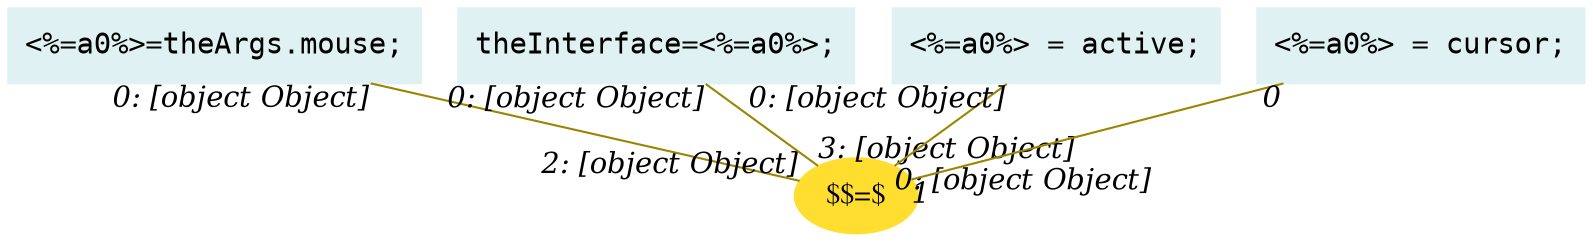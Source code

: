 digraph g{node_8229 [shape="ellipse", style="filled", color="#ffde2f", fontname="Times", label="$$=$" ]
node_8242 [shape="box", style="filled", color="#dff1f2", fontname="Courier", label="<%=a0%>=theArgs.mouse;
" ]
node_8244 [shape="box", style="filled", color="#dff1f2", fontname="Courier", label="theInterface=<%=a0%>;
" ]
node_8252 [shape="box", style="filled", color="#dff1f2", fontname="Courier", label="<%=a0%> = active;
" ]
node_8255 [shape="box", style="filled", color="#dff1f2", fontname="Courier", label="<%=a0%> = cursor;
" ]
node_8242 -> node_8229 [dir=none, arrowHead=none, fontname="Times-Italic", arrowsize=1, color="#9d8400", label="",  headlabel="2: [object Object]", taillabel="0: [object Object]" ]
node_8252 -> node_8229 [dir=none, arrowHead=none, fontname="Times-Italic", arrowsize=1, color="#9d8400", label="",  headlabel="0: [object Object]", taillabel="0: [object Object]" ]
node_8244 -> node_8229 [dir=none, arrowHead=none, fontname="Times-Italic", arrowsize=1, color="#9d8400", label="",  headlabel="3: [object Object]", taillabel="0: [object Object]" ]
node_8255 -> node_8229 [dir=none, arrowHead=none, fontname="Times-Italic", arrowsize=1, color="#9d8400", label="",  headlabel="1", taillabel="0" ]
}